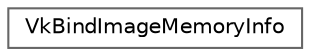 digraph "类继承关系图"
{
 // LATEX_PDF_SIZE
  bgcolor="transparent";
  edge [fontname=Helvetica,fontsize=10,labelfontname=Helvetica,labelfontsize=10];
  node [fontname=Helvetica,fontsize=10,shape=box,height=0.2,width=0.4];
  rankdir="LR";
  Node0 [id="Node000000",label="VkBindImageMemoryInfo",height=0.2,width=0.4,color="grey40", fillcolor="white", style="filled",URL="$struct_vk_bind_image_memory_info.html",tooltip=" "];
}

